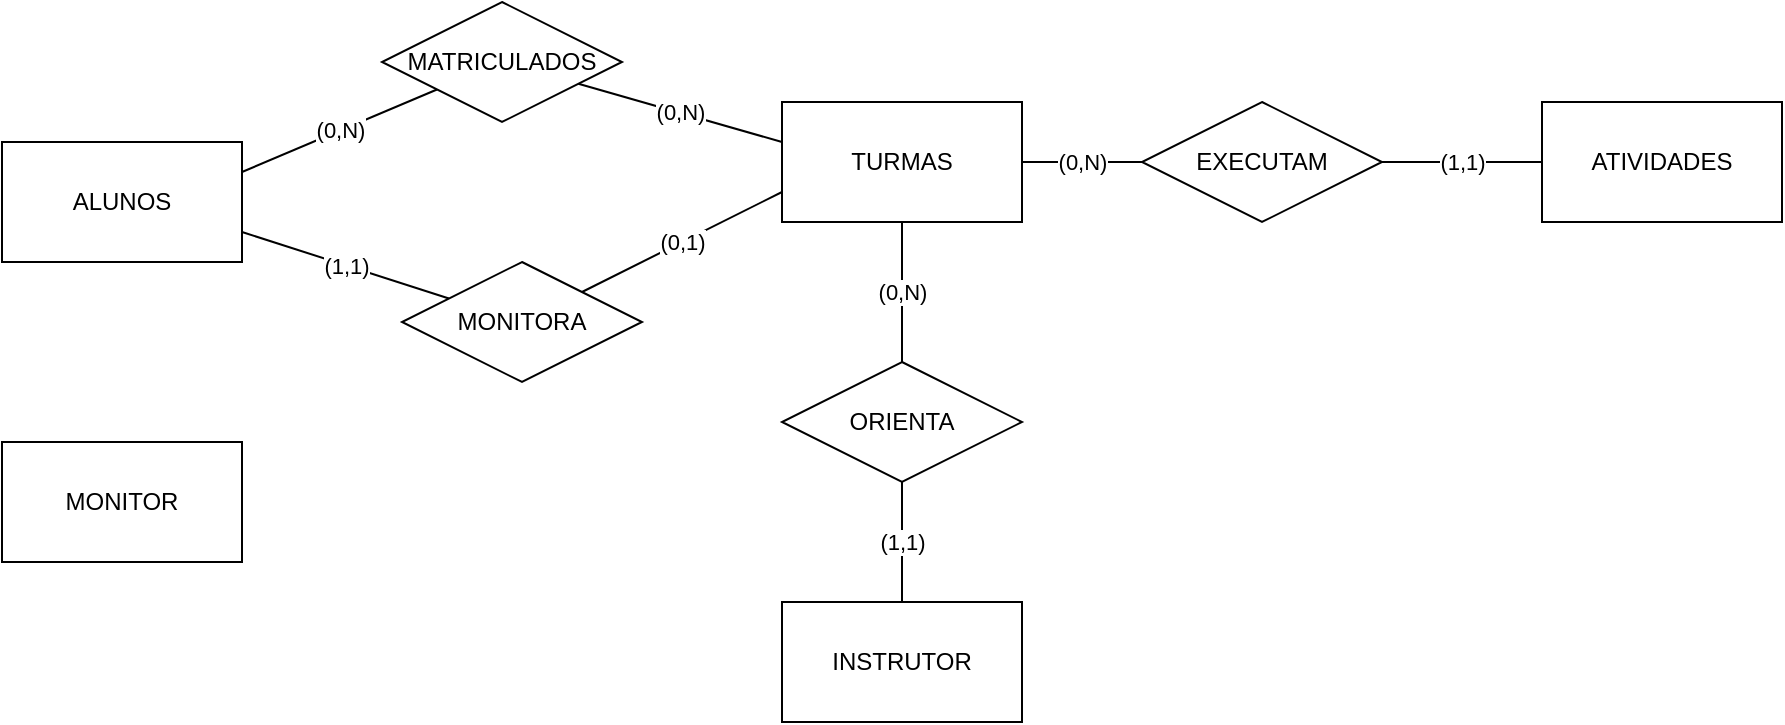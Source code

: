 <mxfile>
    <diagram id="ft-1pnLvrp_-vqlxjnIp" name="Página-1">
        <mxGraphModel dx="592" dy="548" grid="1" gridSize="10" guides="1" tooltips="1" connect="1" arrows="1" fold="1" page="1" pageScale="1" pageWidth="827" pageHeight="1169" math="0" shadow="0">
            <root>
                <mxCell id="0"/>
                <mxCell id="1" parent="0"/>
                <mxCell id="7" value="(0,N)" style="edgeStyle=none;html=1;endArrow=none;endFill=0;exitX=1;exitY=0.25;exitDx=0;exitDy=0;" edge="1" parent="1" source="2" target="6">
                    <mxGeometry relative="1" as="geometry"/>
                </mxCell>
                <mxCell id="2" value="ALUNOS" style="rounded=0;whiteSpace=wrap;html=1;" vertex="1" parent="1">
                    <mxGeometry x="40" y="270" width="120" height="60" as="geometry"/>
                </mxCell>
                <mxCell id="10" value="(0,N)" style="edgeStyle=none;html=1;endArrow=none;endFill=0;" edge="1" parent="1" source="3" target="9">
                    <mxGeometry relative="1" as="geometry"/>
                </mxCell>
                <mxCell id="3" value="TURMAS" style="rounded=0;whiteSpace=wrap;html=1;" vertex="1" parent="1">
                    <mxGeometry x="430" y="250" width="120" height="60" as="geometry"/>
                </mxCell>
                <mxCell id="4" value="ATIVIDADES" style="rounded=0;whiteSpace=wrap;html=1;" vertex="1" parent="1">
                    <mxGeometry x="810" y="250" width="120" height="60" as="geometry"/>
                </mxCell>
                <mxCell id="14" value="(1,1)" style="edgeStyle=none;html=1;endArrow=none;endFill=0;" edge="1" parent="1" source="5" target="13">
                    <mxGeometry relative="1" as="geometry"/>
                </mxCell>
                <mxCell id="5" value="INSTRUTOR" style="rounded=0;whiteSpace=wrap;html=1;" vertex="1" parent="1">
                    <mxGeometry x="430" y="500" width="120" height="60" as="geometry"/>
                </mxCell>
                <mxCell id="8" value="(0,N)" style="edgeStyle=none;html=1;endArrow=none;endFill=0;" edge="1" parent="1" source="6">
                    <mxGeometry relative="1" as="geometry">
                        <mxPoint x="430" y="270" as="targetPoint"/>
                    </mxGeometry>
                </mxCell>
                <mxCell id="6" value="MATRICULADOS" style="rhombus;whiteSpace=wrap;html=1;rounded=0;" vertex="1" parent="1">
                    <mxGeometry x="230" y="200" width="120" height="60" as="geometry"/>
                </mxCell>
                <mxCell id="11" value="(1,1)" style="edgeStyle=none;html=1;entryX=0;entryY=0.5;entryDx=0;entryDy=0;endArrow=none;endFill=0;" edge="1" parent="1" source="9" target="4">
                    <mxGeometry relative="1" as="geometry"/>
                </mxCell>
                <mxCell id="9" value="EXECUTAM" style="rhombus;whiteSpace=wrap;html=1;rounded=0;" vertex="1" parent="1">
                    <mxGeometry x="610" y="250" width="120" height="60" as="geometry"/>
                </mxCell>
                <mxCell id="15" value="(0,N)" style="edgeStyle=none;html=1;entryX=0.5;entryY=1;entryDx=0;entryDy=0;endArrow=none;endFill=0;" edge="1" parent="1" source="13" target="3">
                    <mxGeometry relative="1" as="geometry"/>
                </mxCell>
                <mxCell id="13" value="ORIENTA" style="rhombus;whiteSpace=wrap;html=1;rounded=0;" vertex="1" parent="1">
                    <mxGeometry x="430" y="380" width="120" height="60" as="geometry"/>
                </mxCell>
                <mxCell id="20" value="(1,1)" style="edgeStyle=none;html=1;endArrow=none;endFill=0;exitX=1;exitY=0.75;exitDx=0;exitDy=0;" edge="1" parent="1" source="2" target="22">
                    <mxGeometry relative="1" as="geometry"/>
                </mxCell>
                <mxCell id="19" value="MONITOR" style="rounded=0;whiteSpace=wrap;html=1;" vertex="1" parent="1">
                    <mxGeometry x="40" y="420" width="120" height="60" as="geometry"/>
                </mxCell>
                <mxCell id="23" value="(0,1)" style="edgeStyle=none;html=1;entryX=0;entryY=0.75;entryDx=0;entryDy=0;endArrow=none;endFill=0;" edge="1" parent="1" source="22" target="3">
                    <mxGeometry relative="1" as="geometry"/>
                </mxCell>
                <mxCell id="22" value="MONITORA" style="rhombus;whiteSpace=wrap;html=1;rounded=0;" vertex="1" parent="1">
                    <mxGeometry x="240" y="330" width="120" height="60" as="geometry"/>
                </mxCell>
            </root>
        </mxGraphModel>
    </diagram>
</mxfile>